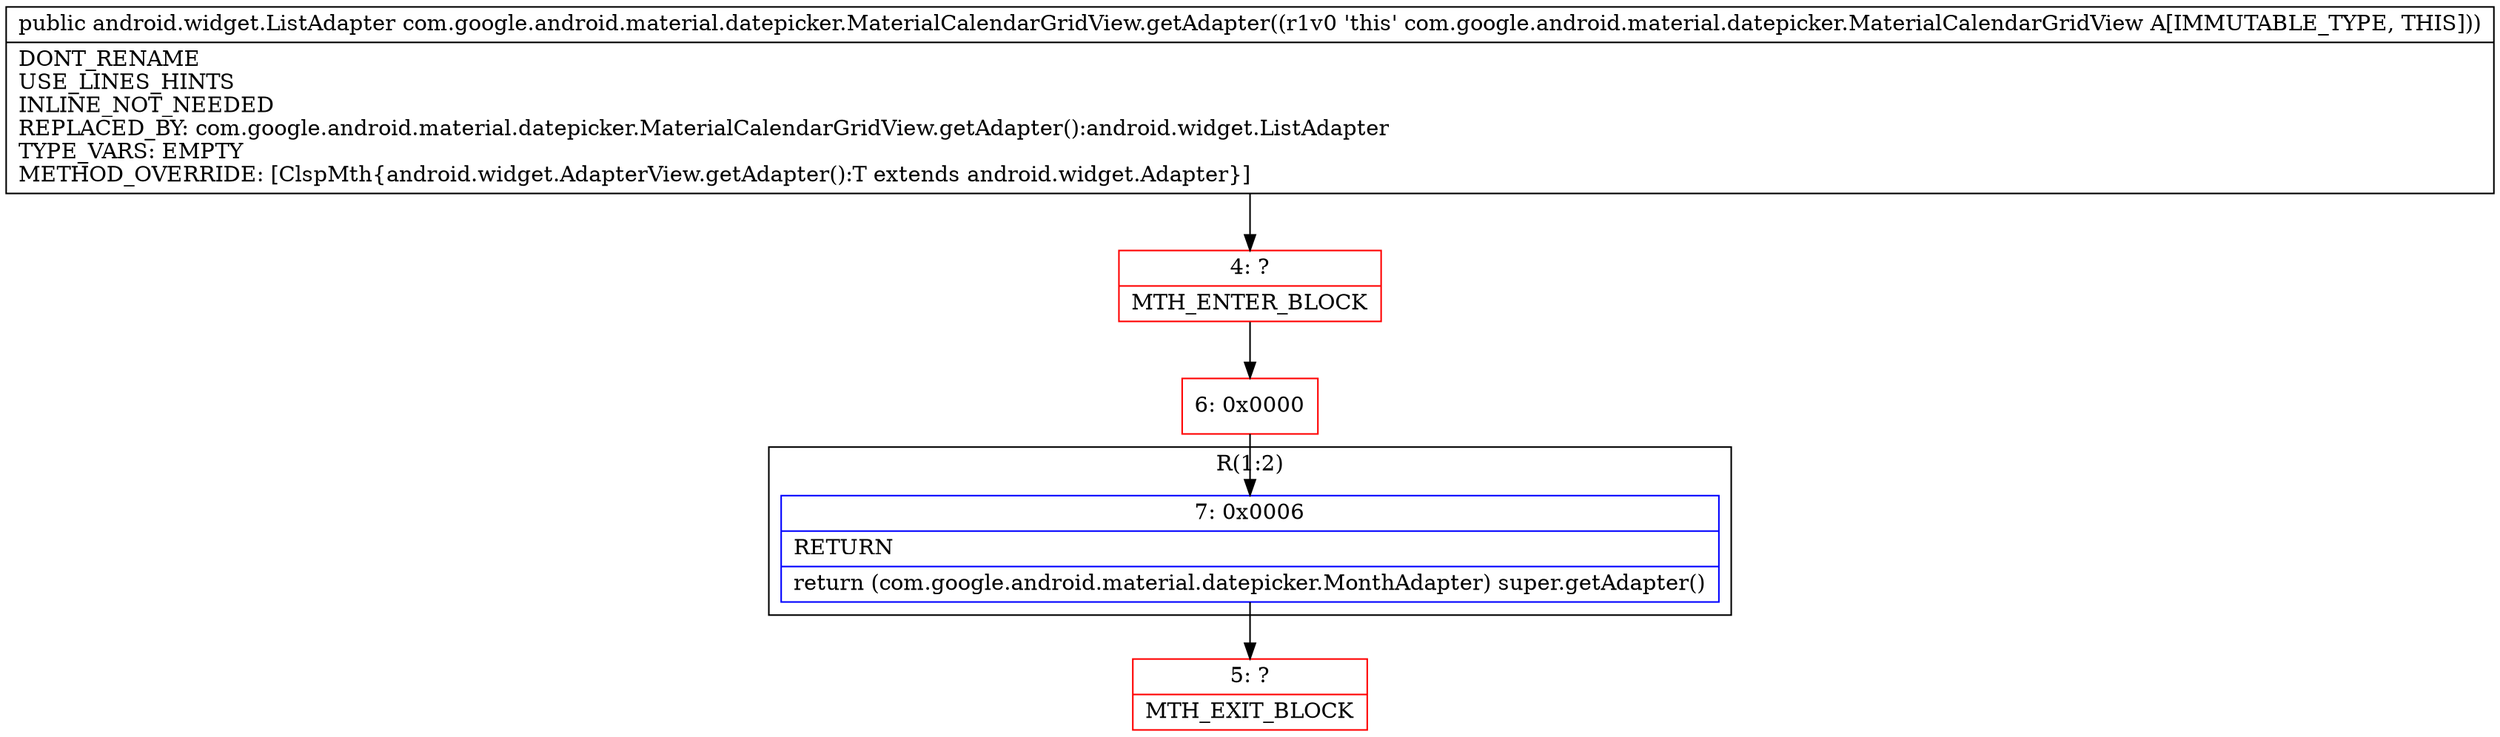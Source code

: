 digraph "CFG forcom.google.android.material.datepicker.MaterialCalendarGridView.getAdapter()Lcom\/google\/android\/material\/datepicker\/MonthAdapter;" {
subgraph cluster_Region_1808698173 {
label = "R(1:2)";
node [shape=record,color=blue];
Node_7 [shape=record,label="{7\:\ 0x0006|RETURN\l|return (com.google.android.material.datepicker.MonthAdapter) super.getAdapter()\l}"];
}
Node_4 [shape=record,color=red,label="{4\:\ ?|MTH_ENTER_BLOCK\l}"];
Node_6 [shape=record,color=red,label="{6\:\ 0x0000}"];
Node_5 [shape=record,color=red,label="{5\:\ ?|MTH_EXIT_BLOCK\l}"];
MethodNode[shape=record,label="{public android.widget.ListAdapter com.google.android.material.datepicker.MaterialCalendarGridView.getAdapter((r1v0 'this' com.google.android.material.datepicker.MaterialCalendarGridView A[IMMUTABLE_TYPE, THIS]))  | DONT_RENAME\lUSE_LINES_HINTS\lINLINE_NOT_NEEDED\lREPLACED_BY: com.google.android.material.datepicker.MaterialCalendarGridView.getAdapter():android.widget.ListAdapter\lTYPE_VARS: EMPTY\lMETHOD_OVERRIDE: [ClspMth\{android.widget.AdapterView.getAdapter():T extends android.widget.Adapter\}]\l}"];
MethodNode -> Node_4;Node_7 -> Node_5;
Node_4 -> Node_6;
Node_6 -> Node_7;
}

